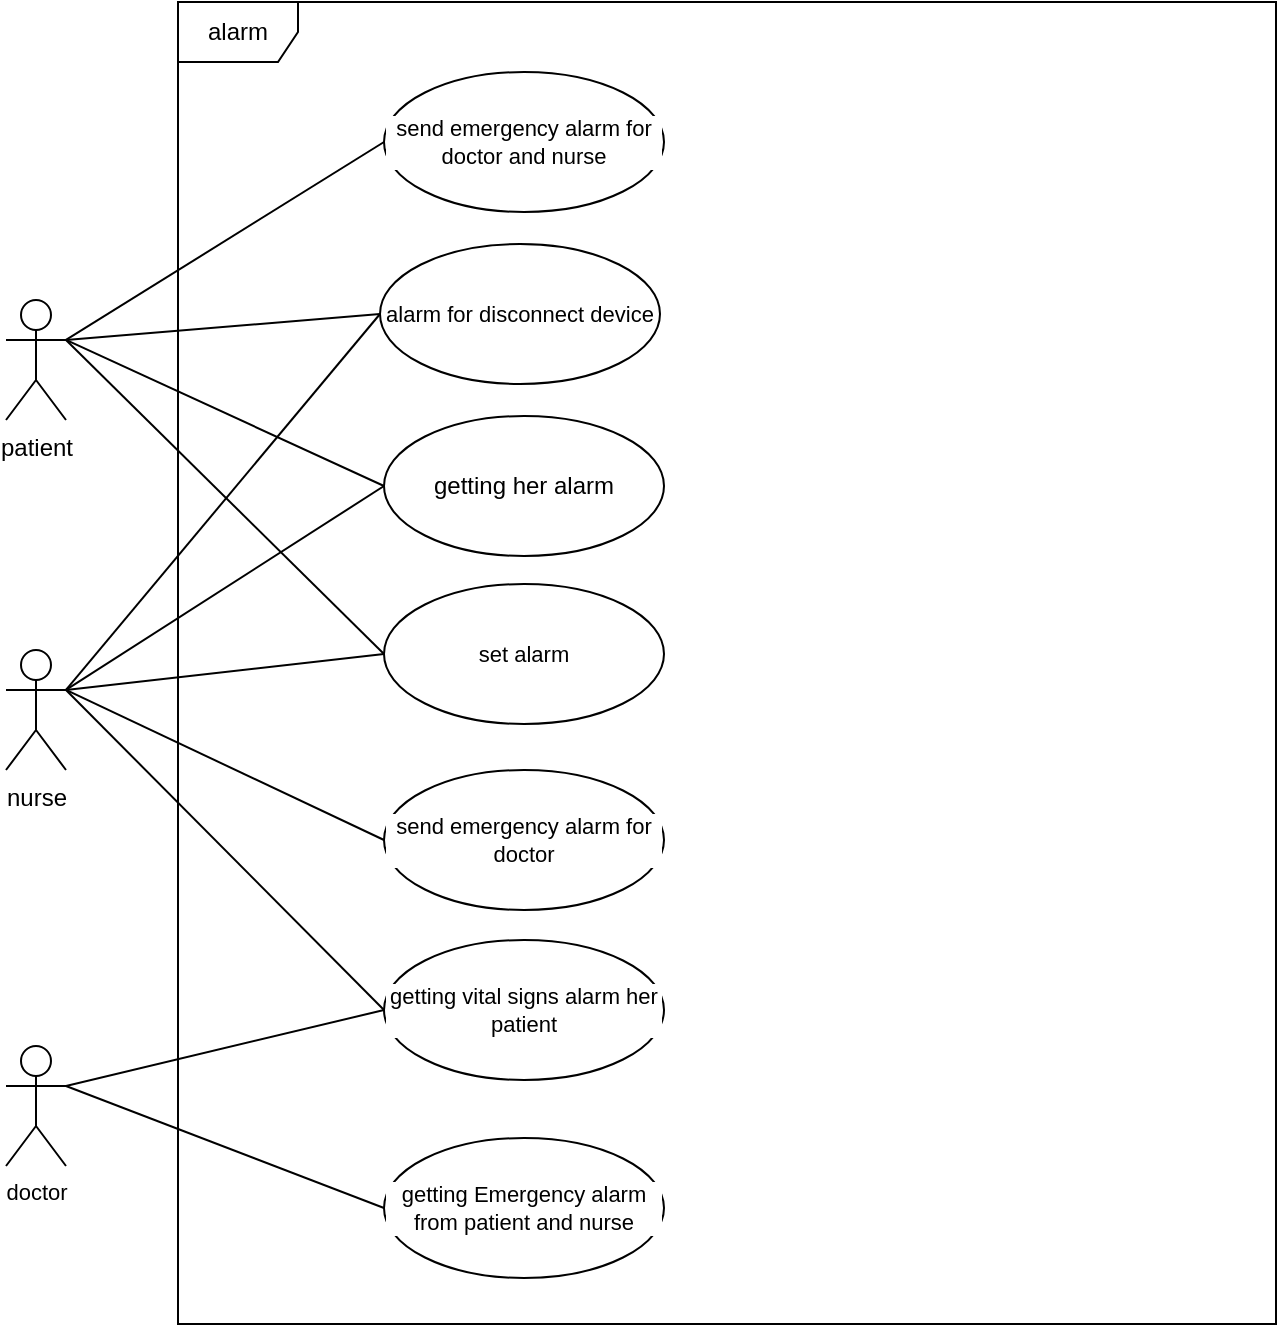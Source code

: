 <mxfile version="27.0.2">
  <diagram name="Page-1" id="skj3HH7ixTQj7iuTG0c4">
    <mxGraphModel dx="1186" dy="916" grid="0" gridSize="10" guides="1" tooltips="1" connect="1" arrows="1" fold="1" page="1" pageScale="1" pageWidth="850" pageHeight="1100" math="0" shadow="0">
      <root>
        <mxCell id="0" />
        <mxCell id="1" parent="0" />
        <mxCell id="bxM895Hj13xcz28rApmI-1" value="alarm" style="shape=umlFrame;whiteSpace=wrap;html=1;pointerEvents=0;" vertex="1" parent="1">
          <mxGeometry x="144" y="151" width="549" height="661" as="geometry" />
        </mxCell>
        <mxCell id="bxM895Hj13xcz28rApmI-6" style="edgeStyle=none;shape=connector;rounded=0;orthogonalLoop=1;jettySize=auto;html=1;exitX=1;exitY=0.333;exitDx=0;exitDy=0;exitPerimeter=0;entryX=0;entryY=0.5;entryDx=0;entryDy=0;strokeColor=default;align=center;verticalAlign=middle;fontFamily=Helvetica;fontSize=11;fontColor=default;labelBackgroundColor=default;startFill=0;endArrow=none;" edge="1" parent="1" source="bxM895Hj13xcz28rApmI-2" target="bxM895Hj13xcz28rApmI-4">
          <mxGeometry relative="1" as="geometry" />
        </mxCell>
        <mxCell id="bxM895Hj13xcz28rApmI-9" style="edgeStyle=none;shape=connector;rounded=0;orthogonalLoop=1;jettySize=auto;html=1;exitX=1;exitY=0.333;exitDx=0;exitDy=0;exitPerimeter=0;entryX=0;entryY=0.5;entryDx=0;entryDy=0;strokeColor=default;align=center;verticalAlign=middle;fontFamily=Helvetica;fontSize=11;fontColor=default;labelBackgroundColor=default;startFill=0;endArrow=none;" edge="1" parent="1" source="bxM895Hj13xcz28rApmI-2" target="bxM895Hj13xcz28rApmI-7">
          <mxGeometry relative="1" as="geometry" />
        </mxCell>
        <mxCell id="bxM895Hj13xcz28rApmI-18" style="edgeStyle=none;shape=connector;rounded=0;orthogonalLoop=1;jettySize=auto;html=1;exitX=1;exitY=0.333;exitDx=0;exitDy=0;exitPerimeter=0;entryX=0;entryY=0.5;entryDx=0;entryDy=0;strokeColor=default;align=center;verticalAlign=middle;fontFamily=Helvetica;fontSize=11;fontColor=default;labelBackgroundColor=default;startFill=0;endArrow=none;" edge="1" parent="1" source="bxM895Hj13xcz28rApmI-2" target="bxM895Hj13xcz28rApmI-17">
          <mxGeometry relative="1" as="geometry" />
        </mxCell>
        <mxCell id="bxM895Hj13xcz28rApmI-22" style="edgeStyle=none;shape=connector;rounded=0;orthogonalLoop=1;jettySize=auto;html=1;exitX=1;exitY=0.333;exitDx=0;exitDy=0;exitPerimeter=0;entryX=0;entryY=0.5;entryDx=0;entryDy=0;strokeColor=default;align=center;verticalAlign=middle;fontFamily=Helvetica;fontSize=11;fontColor=default;labelBackgroundColor=default;startFill=0;endArrow=none;" edge="1" parent="1" source="bxM895Hj13xcz28rApmI-2" target="bxM895Hj13xcz28rApmI-13">
          <mxGeometry relative="1" as="geometry" />
        </mxCell>
        <mxCell id="bxM895Hj13xcz28rApmI-27" style="edgeStyle=none;shape=connector;rounded=0;orthogonalLoop=1;jettySize=auto;html=1;exitX=1;exitY=0.333;exitDx=0;exitDy=0;exitPerimeter=0;entryX=0;entryY=0.5;entryDx=0;entryDy=0;strokeColor=default;align=center;verticalAlign=middle;fontFamily=Helvetica;fontSize=11;fontColor=default;labelBackgroundColor=default;startFill=0;endArrow=none;" edge="1" parent="1" source="bxM895Hj13xcz28rApmI-2" target="bxM895Hj13xcz28rApmI-25">
          <mxGeometry relative="1" as="geometry" />
        </mxCell>
        <mxCell id="bxM895Hj13xcz28rApmI-2" value="nurse" style="shape=umlActor;verticalLabelPosition=bottom;verticalAlign=top;html=1;" vertex="1" parent="1">
          <mxGeometry x="58" y="475" width="30" height="60" as="geometry" />
        </mxCell>
        <mxCell id="bxM895Hj13xcz28rApmI-5" style="rounded=0;orthogonalLoop=1;jettySize=auto;html=1;exitX=1;exitY=0.333;exitDx=0;exitDy=0;exitPerimeter=0;entryX=0;entryY=0.5;entryDx=0;entryDy=0;endArrow=none;startFill=0;" edge="1" parent="1" source="bxM895Hj13xcz28rApmI-3" target="bxM895Hj13xcz28rApmI-4">
          <mxGeometry relative="1" as="geometry" />
        </mxCell>
        <mxCell id="bxM895Hj13xcz28rApmI-8" style="edgeStyle=none;shape=connector;rounded=0;orthogonalLoop=1;jettySize=auto;html=1;exitX=1;exitY=0.333;exitDx=0;exitDy=0;exitPerimeter=0;entryX=0;entryY=0.5;entryDx=0;entryDy=0;strokeColor=default;align=center;verticalAlign=middle;fontFamily=Helvetica;fontSize=11;fontColor=default;labelBackgroundColor=default;startFill=0;endArrow=none;" edge="1" parent="1" source="bxM895Hj13xcz28rApmI-3" target="bxM895Hj13xcz28rApmI-7">
          <mxGeometry relative="1" as="geometry" />
        </mxCell>
        <mxCell id="bxM895Hj13xcz28rApmI-21" style="edgeStyle=none;shape=connector;rounded=0;orthogonalLoop=1;jettySize=auto;html=1;exitX=1;exitY=0.333;exitDx=0;exitDy=0;exitPerimeter=0;entryX=0;entryY=0.5;entryDx=0;entryDy=0;strokeColor=default;align=center;verticalAlign=middle;fontFamily=Helvetica;fontSize=11;fontColor=default;labelBackgroundColor=default;startFill=0;endArrow=none;" edge="1" parent="1" source="bxM895Hj13xcz28rApmI-3" target="bxM895Hj13xcz28rApmI-20">
          <mxGeometry relative="1" as="geometry" />
        </mxCell>
        <mxCell id="bxM895Hj13xcz28rApmI-26" style="edgeStyle=none;shape=connector;rounded=0;orthogonalLoop=1;jettySize=auto;html=1;exitX=1;exitY=0.333;exitDx=0;exitDy=0;exitPerimeter=0;entryX=0;entryY=0.5;entryDx=0;entryDy=0;strokeColor=default;align=center;verticalAlign=middle;fontFamily=Helvetica;fontSize=11;fontColor=default;labelBackgroundColor=default;startFill=0;endArrow=none;" edge="1" parent="1" source="bxM895Hj13xcz28rApmI-3" target="bxM895Hj13xcz28rApmI-25">
          <mxGeometry relative="1" as="geometry" />
        </mxCell>
        <mxCell id="bxM895Hj13xcz28rApmI-3" value="patient" style="shape=umlActor;verticalLabelPosition=bottom;verticalAlign=top;html=1;" vertex="1" parent="1">
          <mxGeometry x="58" y="300" width="30" height="60" as="geometry" />
        </mxCell>
        <mxCell id="bxM895Hj13xcz28rApmI-4" value="getting her alarm" style="ellipse;whiteSpace=wrap;html=1;" vertex="1" parent="1">
          <mxGeometry x="247" y="358" width="140" height="70" as="geometry" />
        </mxCell>
        <mxCell id="bxM895Hj13xcz28rApmI-7" value="set alarm" style="ellipse;whiteSpace=wrap;html=1;fontFamily=Helvetica;fontSize=11;fontColor=default;labelBackgroundColor=default;" vertex="1" parent="1">
          <mxGeometry x="247" y="442" width="140" height="70" as="geometry" />
        </mxCell>
        <mxCell id="bxM895Hj13xcz28rApmI-23" style="edgeStyle=none;shape=connector;rounded=0;orthogonalLoop=1;jettySize=auto;html=1;exitX=1;exitY=0.333;exitDx=0;exitDy=0;exitPerimeter=0;entryX=0;entryY=0.5;entryDx=0;entryDy=0;strokeColor=default;align=center;verticalAlign=middle;fontFamily=Helvetica;fontSize=11;fontColor=default;labelBackgroundColor=default;startFill=0;endArrow=none;" edge="1" parent="1" source="bxM895Hj13xcz28rApmI-12" target="bxM895Hj13xcz28rApmI-13">
          <mxGeometry relative="1" as="geometry" />
        </mxCell>
        <mxCell id="bxM895Hj13xcz28rApmI-24" style="edgeStyle=none;shape=connector;rounded=0;orthogonalLoop=1;jettySize=auto;html=1;exitX=1;exitY=0.333;exitDx=0;exitDy=0;exitPerimeter=0;entryX=0;entryY=0.5;entryDx=0;entryDy=0;strokeColor=default;align=center;verticalAlign=middle;fontFamily=Helvetica;fontSize=11;fontColor=default;labelBackgroundColor=default;startFill=0;endArrow=none;" edge="1" parent="1" source="bxM895Hj13xcz28rApmI-12" target="bxM895Hj13xcz28rApmI-15">
          <mxGeometry relative="1" as="geometry" />
        </mxCell>
        <mxCell id="bxM895Hj13xcz28rApmI-12" value="doctor" style="shape=umlActor;verticalLabelPosition=bottom;verticalAlign=top;html=1;fontFamily=Helvetica;fontSize=11;fontColor=default;labelBackgroundColor=default;" vertex="1" parent="1">
          <mxGeometry x="58" y="673" width="30" height="60" as="geometry" />
        </mxCell>
        <mxCell id="bxM895Hj13xcz28rApmI-13" value="getting vital signs alarm her patient" style="ellipse;whiteSpace=wrap;html=1;fontFamily=Helvetica;fontSize=11;fontColor=default;labelBackgroundColor=default;" vertex="1" parent="1">
          <mxGeometry x="247" y="620" width="140" height="70" as="geometry" />
        </mxCell>
        <mxCell id="bxM895Hj13xcz28rApmI-15" value="getting&amp;nbsp;Emergency alarm from patient and nurse" style="ellipse;whiteSpace=wrap;html=1;fontFamily=Helvetica;fontSize=11;fontColor=default;labelBackgroundColor=default;" vertex="1" parent="1">
          <mxGeometry x="247" y="719" width="140" height="70" as="geometry" />
        </mxCell>
        <mxCell id="bxM895Hj13xcz28rApmI-17" value="send emergency alarm for doctor" style="ellipse;whiteSpace=wrap;html=1;fontFamily=Helvetica;fontSize=11;fontColor=default;labelBackgroundColor=default;" vertex="1" parent="1">
          <mxGeometry x="247" y="535" width="140" height="70" as="geometry" />
        </mxCell>
        <mxCell id="bxM895Hj13xcz28rApmI-20" value="send emergency alarm for doctor and nurse" style="ellipse;whiteSpace=wrap;html=1;fontFamily=Helvetica;fontSize=11;fontColor=default;labelBackgroundColor=default;" vertex="1" parent="1">
          <mxGeometry x="247" y="186" width="140" height="70" as="geometry" />
        </mxCell>
        <mxCell id="bxM895Hj13xcz28rApmI-25" value="alarm for disconnect device" style="ellipse;whiteSpace=wrap;html=1;fontFamily=Helvetica;fontSize=11;fontColor=default;labelBackgroundColor=default;" vertex="1" parent="1">
          <mxGeometry x="245" y="272" width="140" height="70" as="geometry" />
        </mxCell>
      </root>
    </mxGraphModel>
  </diagram>
</mxfile>

